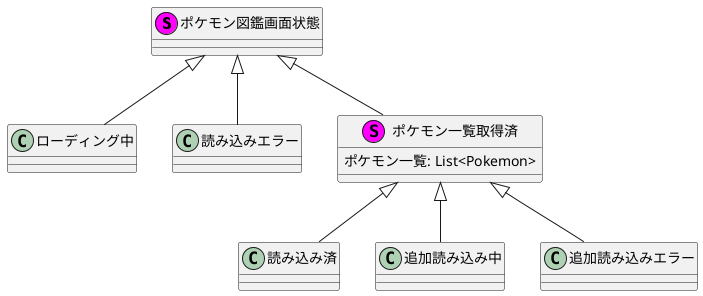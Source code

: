 @startuml

!definelong s(x,y1)
class x <<(S,magenta)>> {
}
y1 <|-- x
!enddefinelong

class ポケモン図鑑画面状態 <<(S,magenta)>> {}

class ローディング中 {}

class 読み込みエラー {}

class ポケモン一覧取得済 <<(S,magenta)>> {
    ポケモン一覧: List<Pokemon>
}

class 読み込み済 {}

class 追加読み込み中 {}

class 追加読み込みエラー {}

ポケモン図鑑画面状態 <|-- ローディング中
ポケモン図鑑画面状態 <|-- 読み込みエラー

ポケモン図鑑画面状態 <|-- ポケモン一覧取得済

ポケモン一覧取得済 <|-- 読み込み済
ポケモン一覧取得済 <|-- 追加読み込み中
ポケモン一覧取得済 <|-- 追加読み込みエラー

@enduml